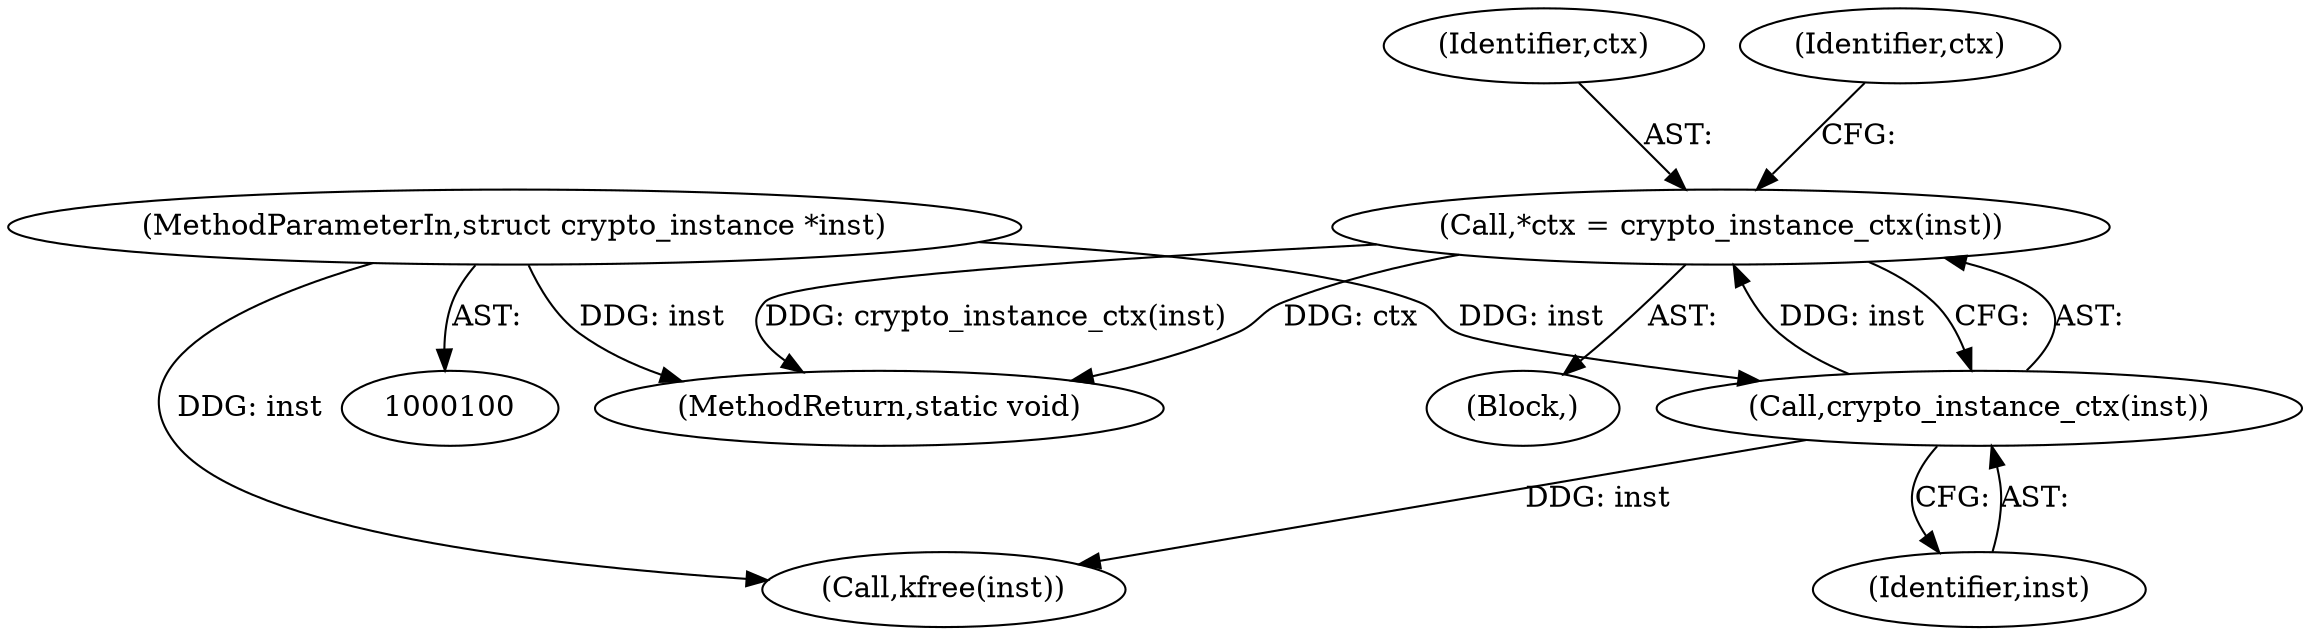 digraph "1_linux_d76c68109f37cb85b243a1cf0f40313afd2bae68_0@API" {
"1000104" [label="(Call,*ctx = crypto_instance_ctx(inst))"];
"1000106" [label="(Call,crypto_instance_ctx(inst))"];
"1000101" [label="(MethodParameterIn,struct crypto_instance *inst)"];
"1000104" [label="(Call,*ctx = crypto_instance_ctx(inst))"];
"1000102" [label="(Block,)"];
"1000106" [label="(Call,crypto_instance_ctx(inst))"];
"1000105" [label="(Identifier,ctx)"];
"1000111" [label="(Identifier,ctx)"];
"1000113" [label="(Call,kfree(inst))"];
"1000101" [label="(MethodParameterIn,struct crypto_instance *inst)"];
"1000107" [label="(Identifier,inst)"];
"1000115" [label="(MethodReturn,static void)"];
"1000104" -> "1000102"  [label="AST: "];
"1000104" -> "1000106"  [label="CFG: "];
"1000105" -> "1000104"  [label="AST: "];
"1000106" -> "1000104"  [label="AST: "];
"1000111" -> "1000104"  [label="CFG: "];
"1000104" -> "1000115"  [label="DDG: ctx"];
"1000104" -> "1000115"  [label="DDG: crypto_instance_ctx(inst)"];
"1000106" -> "1000104"  [label="DDG: inst"];
"1000106" -> "1000107"  [label="CFG: "];
"1000107" -> "1000106"  [label="AST: "];
"1000101" -> "1000106"  [label="DDG: inst"];
"1000106" -> "1000113"  [label="DDG: inst"];
"1000101" -> "1000100"  [label="AST: "];
"1000101" -> "1000115"  [label="DDG: inst"];
"1000101" -> "1000113"  [label="DDG: inst"];
}
